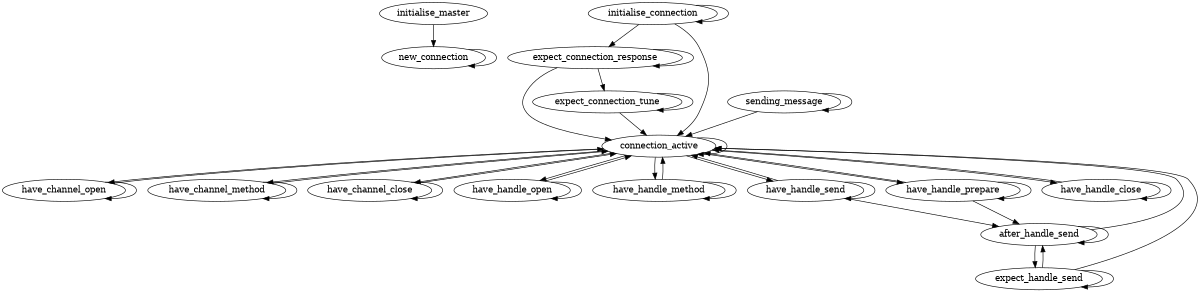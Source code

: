 //  Build using fdp
digraph {
    size = "8,8";
    subgraph master {
        initialise_master -> new_connection;
        new_connection -> new_connection;
    }
    subgraph client {
        initialise_connection -> expect_connection_response;
        initialise_connection -> initialise_connection;
        initialise_connection -> connection_active;
        expect_connection_response -> expect_connection_tune;
        expect_connection_response -> expect_connection_response;
        expect_connection_response -> connection_active;
        expect_connection_tune -> expect_connection_tune;
        expect_connection_tune -> connection_active;
        connection_active -> connection_active;
        connection_active -> have_channel_open;
        connection_active -> have_channel_method;
        connection_active -> have_channel_close;
        connection_active -> have_handle_open;
        connection_active -> have_handle_method;
        connection_active -> have_handle_send;
        connection_active -> have_handle_prepare;
        connection_active -> have_handle_close;
        have_channel_open -> connection_active;
        have_channel_open -> have_channel_open;
        have_channel_method -> have_channel_method;
        have_channel_method -> connection_active;
        have_channel_close -> have_channel_close;
        have_channel_close -> connection_active;
        have_handle_open -> connection_active;
        have_handle_open -> have_handle_open;
        have_handle_method -> have_handle_method;
        have_handle_method -> connection_active;
        have_handle_send -> have_handle_send;
        have_handle_send -> after_handle_send;
        have_handle_send -> connection_active;
        after_handle_send -> expect_handle_send;
        after_handle_send -> connection_active;
        after_handle_send -> after_handle_send;
        expect_handle_send -> after_handle_send;
        expect_handle_send -> connection_active;
        expect_handle_send -> expect_handle_send;
        have_handle_prepare -> have_handle_prepare;
        have_handle_prepare -> after_handle_send;
        have_handle_prepare -> connection_active;
        have_handle_close -> have_handle_close;
        have_handle_close -> connection_active;
        sending_message -> sending_message;
        sending_message -> connection_active;
    }
}
